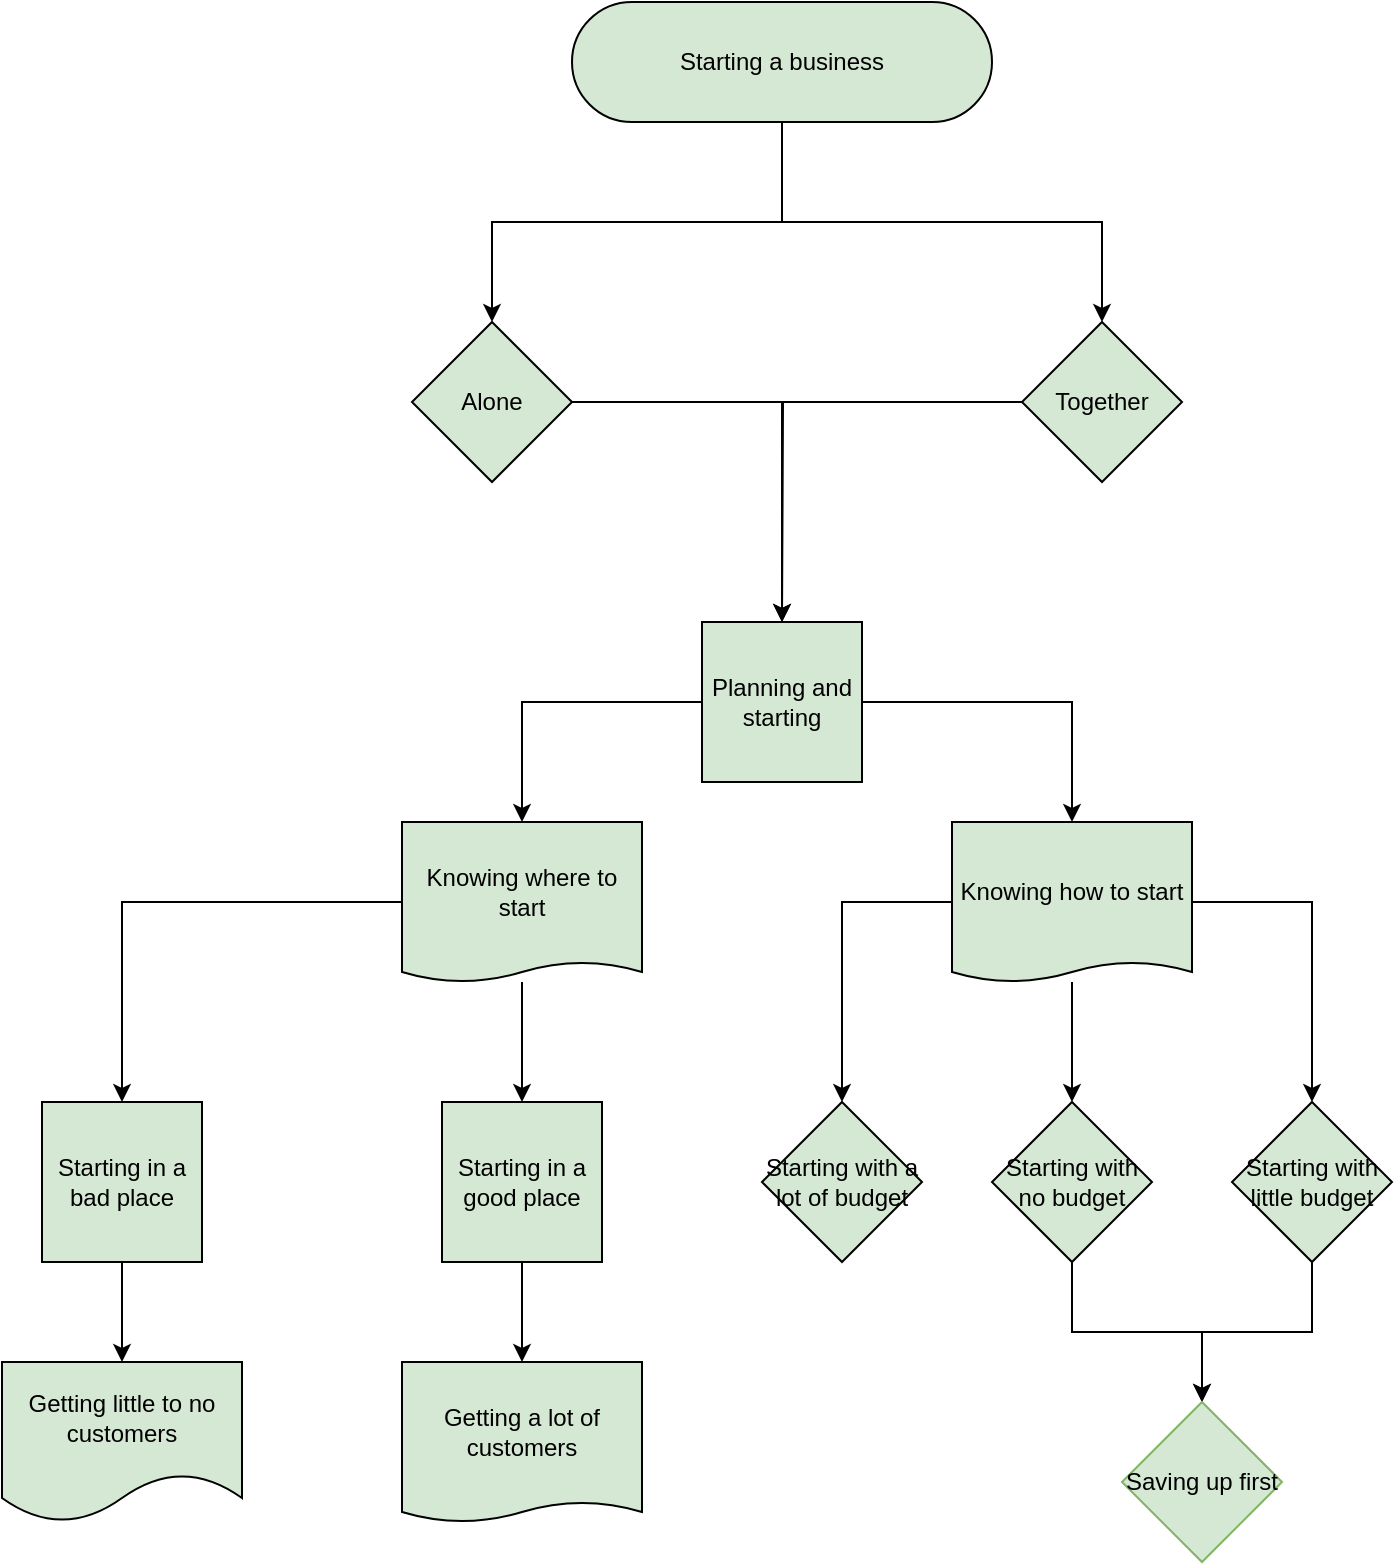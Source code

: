 <mxfile version="22.0.1" type="github">
  <diagram name="Page-1" id="FLkdHJrf84SCdrSjRrXB">
    <mxGraphModel dx="1195" dy="658" grid="1" gridSize="10" guides="1" tooltips="1" connect="1" arrows="1" fold="1" page="1" pageScale="1" pageWidth="827" pageHeight="1169" math="0" shadow="0">
      <root>
        <mxCell id="0" />
        <mxCell id="1" parent="0" />
        <mxCell id="XQU894oBWTa-VkMPR4PN-12" style="edgeStyle=orthogonalEdgeStyle;rounded=0;orthogonalLoop=1;jettySize=auto;html=1;entryX=0.5;entryY=0;entryDx=0;entryDy=0;fillColor=#d5e8d4;strokeColor=#000000;" parent="1" source="XQU894oBWTa-VkMPR4PN-1" target="XQU894oBWTa-VkMPR4PN-9" edge="1">
          <mxGeometry relative="1" as="geometry" />
        </mxCell>
        <mxCell id="XQU894oBWTa-VkMPR4PN-13" style="edgeStyle=orthogonalEdgeStyle;rounded=0;orthogonalLoop=1;jettySize=auto;html=1;entryX=0.5;entryY=0;entryDx=0;entryDy=0;fillColor=#d5e8d4;strokeColor=#000000;" parent="1" source="XQU894oBWTa-VkMPR4PN-1" target="XQU894oBWTa-VkMPR4PN-8" edge="1">
          <mxGeometry relative="1" as="geometry">
            <Array as="points">
              <mxPoint x="430" y="140" />
              <mxPoint x="590" y="140" />
            </Array>
          </mxGeometry>
        </mxCell>
        <mxCell id="XQU894oBWTa-VkMPR4PN-1" value="Starting a business" style="rounded=1;whiteSpace=wrap;html=1;arcSize=50;fillColor=#d5e8d4;strokeColor=#000000;" parent="1" vertex="1">
          <mxGeometry x="325" y="30" width="210" height="60" as="geometry" />
        </mxCell>
        <mxCell id="XQU894oBWTa-VkMPR4PN-31" style="edgeStyle=orthogonalEdgeStyle;rounded=0;orthogonalLoop=1;jettySize=auto;html=1;entryX=0.5;entryY=0;entryDx=0;entryDy=0;" parent="1" source="XQU894oBWTa-VkMPR4PN-8" target="XQU894oBWTa-VkMPR4PN-30" edge="1">
          <mxGeometry relative="1" as="geometry" />
        </mxCell>
        <mxCell id="XQU894oBWTa-VkMPR4PN-8" value="Together&lt;br&gt;" style="rhombus;whiteSpace=wrap;html=1;fillColor=#d5e8d4;strokeColor=#000000;" parent="1" vertex="1">
          <mxGeometry x="550" y="190" width="80" height="80" as="geometry" />
        </mxCell>
        <mxCell id="XQU894oBWTa-VkMPR4PN-32" style="edgeStyle=orthogonalEdgeStyle;rounded=0;orthogonalLoop=1;jettySize=auto;html=1;exitX=1;exitY=0.5;exitDx=0;exitDy=0;" parent="1" source="XQU894oBWTa-VkMPR4PN-9" edge="1">
          <mxGeometry relative="1" as="geometry">
            <mxPoint x="430.0" y="340" as="targetPoint" />
          </mxGeometry>
        </mxCell>
        <mxCell id="XQU894oBWTa-VkMPR4PN-9" value="Alone" style="rhombus;whiteSpace=wrap;html=1;fillColor=#d5e8d4;strokeColor=#000000;" parent="1" vertex="1">
          <mxGeometry x="245" y="190" width="80" height="80" as="geometry" />
        </mxCell>
        <mxCell id="XQU894oBWTa-VkMPR4PN-10" style="edgeStyle=orthogonalEdgeStyle;rounded=0;orthogonalLoop=1;jettySize=auto;html=1;entryX=0.5;entryY=0;entryDx=0;entryDy=0;fillColor=#d5e8d4;strokeColor=#000000;" parent="1" edge="1">
          <mxGeometry relative="1" as="geometry">
            <mxPoint x="275" y="160" as="sourcePoint" />
            <mxPoint x="275" y="160" as="targetPoint" />
          </mxGeometry>
        </mxCell>
        <mxCell id="XQU894oBWTa-VkMPR4PN-36" style="edgeStyle=orthogonalEdgeStyle;rounded=0;orthogonalLoop=1;jettySize=auto;html=1;entryX=0.5;entryY=0;entryDx=0;entryDy=0;" parent="1" source="XQU894oBWTa-VkMPR4PN-30" target="XQU894oBWTa-VkMPR4PN-35" edge="1">
          <mxGeometry relative="1" as="geometry" />
        </mxCell>
        <mxCell id="XQU894oBWTa-VkMPR4PN-37" style="edgeStyle=orthogonalEdgeStyle;rounded=0;orthogonalLoop=1;jettySize=auto;html=1;entryX=0.5;entryY=0;entryDx=0;entryDy=0;" parent="1" source="XQU894oBWTa-VkMPR4PN-30" target="XQU894oBWTa-VkMPR4PN-33" edge="1">
          <mxGeometry relative="1" as="geometry" />
        </mxCell>
        <mxCell id="XQU894oBWTa-VkMPR4PN-30" value="Planning and starting" style="whiteSpace=wrap;html=1;aspect=fixed;fillColor=#d5e8d4;strokeColor=#000000;" parent="1" vertex="1">
          <mxGeometry x="390" y="340" width="80" height="80" as="geometry" />
        </mxCell>
        <mxCell id="XQU894oBWTa-VkMPR4PN-39" style="edgeStyle=orthogonalEdgeStyle;rounded=0;orthogonalLoop=1;jettySize=auto;html=1;entryX=0.5;entryY=0;entryDx=0;entryDy=0;" parent="1" source="XQU894oBWTa-VkMPR4PN-33" target="XQU894oBWTa-VkMPR4PN-38" edge="1">
          <mxGeometry relative="1" as="geometry" />
        </mxCell>
        <mxCell id="XQU894oBWTa-VkMPR4PN-43" style="edgeStyle=orthogonalEdgeStyle;rounded=0;orthogonalLoop=1;jettySize=auto;html=1;entryX=0.5;entryY=0;entryDx=0;entryDy=0;" parent="1" source="XQU894oBWTa-VkMPR4PN-33" target="XQU894oBWTa-VkMPR4PN-42" edge="1">
          <mxGeometry relative="1" as="geometry" />
        </mxCell>
        <mxCell id="XQU894oBWTa-VkMPR4PN-33" value="Knowing where to start" style="shape=document;whiteSpace=wrap;html=1;boundedLbl=1;fillColor=#d5e8d4;strokeColor=#000000;size=0.125;" parent="1" vertex="1">
          <mxGeometry x="240" y="440" width="120" height="80" as="geometry" />
        </mxCell>
        <mxCell id="XQU894oBWTa-VkMPR4PN-53" style="edgeStyle=orthogonalEdgeStyle;rounded=0;orthogonalLoop=1;jettySize=auto;html=1;entryX=0.5;entryY=0;entryDx=0;entryDy=0;" parent="1" source="XQU894oBWTa-VkMPR4PN-35" target="XQU894oBWTa-VkMPR4PN-48" edge="1">
          <mxGeometry relative="1" as="geometry" />
        </mxCell>
        <mxCell id="XQU894oBWTa-VkMPR4PN-54" style="edgeStyle=orthogonalEdgeStyle;rounded=0;orthogonalLoop=1;jettySize=auto;html=1;entryX=0.5;entryY=0;entryDx=0;entryDy=0;" parent="1" source="XQU894oBWTa-VkMPR4PN-35" target="XQU894oBWTa-VkMPR4PN-46" edge="1">
          <mxGeometry relative="1" as="geometry" />
        </mxCell>
        <mxCell id="XQU894oBWTa-VkMPR4PN-55" style="edgeStyle=orthogonalEdgeStyle;rounded=0;orthogonalLoop=1;jettySize=auto;html=1;entryX=0.5;entryY=0;entryDx=0;entryDy=0;" parent="1" source="XQU894oBWTa-VkMPR4PN-35" target="XQU894oBWTa-VkMPR4PN-47" edge="1">
          <mxGeometry relative="1" as="geometry" />
        </mxCell>
        <mxCell id="XQU894oBWTa-VkMPR4PN-35" value="Knowing how to start" style="shape=document;whiteSpace=wrap;html=1;boundedLbl=1;fillColor=#d5e8d4;strokeColor=#000000;size=0.125;" parent="1" vertex="1">
          <mxGeometry x="515" y="440" width="120" height="80" as="geometry" />
        </mxCell>
        <mxCell id="XQU894oBWTa-VkMPR4PN-41" style="edgeStyle=orthogonalEdgeStyle;rounded=0;orthogonalLoop=1;jettySize=auto;html=1;entryX=0.5;entryY=0;entryDx=0;entryDy=0;" parent="1" source="XQU894oBWTa-VkMPR4PN-38" target="XQU894oBWTa-VkMPR4PN-40" edge="1">
          <mxGeometry relative="1" as="geometry" />
        </mxCell>
        <mxCell id="XQU894oBWTa-VkMPR4PN-38" value="Starting in a good place&lt;br&gt;" style="whiteSpace=wrap;html=1;aspect=fixed;fillColor=#d5e8d4;strokeColor=#000000;" parent="1" vertex="1">
          <mxGeometry x="260" y="580" width="80" height="80" as="geometry" />
        </mxCell>
        <mxCell id="XQU894oBWTa-VkMPR4PN-40" value="Getting a lot of customers" style="shape=document;whiteSpace=wrap;html=1;boundedLbl=1;fillColor=#d5e8d4;strokeColor=#000000;size=0.125;" parent="1" vertex="1">
          <mxGeometry x="240" y="710" width="120" height="80" as="geometry" />
        </mxCell>
        <mxCell id="XQU894oBWTa-VkMPR4PN-45" style="edgeStyle=orthogonalEdgeStyle;rounded=0;orthogonalLoop=1;jettySize=auto;html=1;entryX=0.5;entryY=0;entryDx=0;entryDy=0;" parent="1" source="XQU894oBWTa-VkMPR4PN-42" target="XQU894oBWTa-VkMPR4PN-44" edge="1">
          <mxGeometry relative="1" as="geometry" />
        </mxCell>
        <mxCell id="XQU894oBWTa-VkMPR4PN-42" value="Starting in a bad place" style="whiteSpace=wrap;html=1;aspect=fixed;fillColor=#d5e8d4;strokeColor=#000000;" parent="1" vertex="1">
          <mxGeometry x="60" y="580" width="80" height="80" as="geometry" />
        </mxCell>
        <mxCell id="XQU894oBWTa-VkMPR4PN-44" value="Getting little to no customers" style="shape=document;whiteSpace=wrap;html=1;boundedLbl=1;fillColor=#d5e8d4;strokeColor=#000000;" parent="1" vertex="1">
          <mxGeometry x="40" y="710" width="120" height="80" as="geometry" />
        </mxCell>
        <mxCell id="OiXxN9I4L3W8StU9rLeO-40" style="edgeStyle=orthogonalEdgeStyle;rounded=0;orthogonalLoop=1;jettySize=auto;html=1;entryX=0.5;entryY=0;entryDx=0;entryDy=0;" edge="1" parent="1" source="XQU894oBWTa-VkMPR4PN-46" target="XQU894oBWTa-VkMPR4PN-59">
          <mxGeometry relative="1" as="geometry" />
        </mxCell>
        <mxCell id="XQU894oBWTa-VkMPR4PN-46" value="Starting with no budget" style="rhombus;whiteSpace=wrap;html=1;fillColor=#d5e8d4;strokeColor=#000000;" parent="1" vertex="1">
          <mxGeometry x="535" y="580" width="80" height="80" as="geometry" />
        </mxCell>
        <mxCell id="OiXxN9I4L3W8StU9rLeO-41" style="edgeStyle=orthogonalEdgeStyle;rounded=0;orthogonalLoop=1;jettySize=auto;html=1;entryX=0.5;entryY=0;entryDx=0;entryDy=0;" edge="1" parent="1" source="XQU894oBWTa-VkMPR4PN-47" target="XQU894oBWTa-VkMPR4PN-59">
          <mxGeometry relative="1" as="geometry" />
        </mxCell>
        <mxCell id="XQU894oBWTa-VkMPR4PN-47" value="Starting with little budget" style="rhombus;whiteSpace=wrap;html=1;fillColor=#d5e8d4;strokeColor=#000000;" parent="1" vertex="1">
          <mxGeometry x="655" y="580" width="80" height="80" as="geometry" />
        </mxCell>
        <mxCell id="XQU894oBWTa-VkMPR4PN-48" value="Starting with a lot of budget" style="rhombus;whiteSpace=wrap;html=1;fillColor=#d5e8d4;strokeColor=#000000;" parent="1" vertex="1">
          <mxGeometry x="420" y="580" width="80" height="80" as="geometry" />
        </mxCell>
        <mxCell id="XQU894oBWTa-VkMPR4PN-59" value="Saving up first" style="rhombus;whiteSpace=wrap;html=1;fillColor=#d5e8d4;strokeColor=#82b366;" parent="1" vertex="1">
          <mxGeometry x="600" y="730" width="80" height="80" as="geometry" />
        </mxCell>
      </root>
    </mxGraphModel>
  </diagram>
</mxfile>
